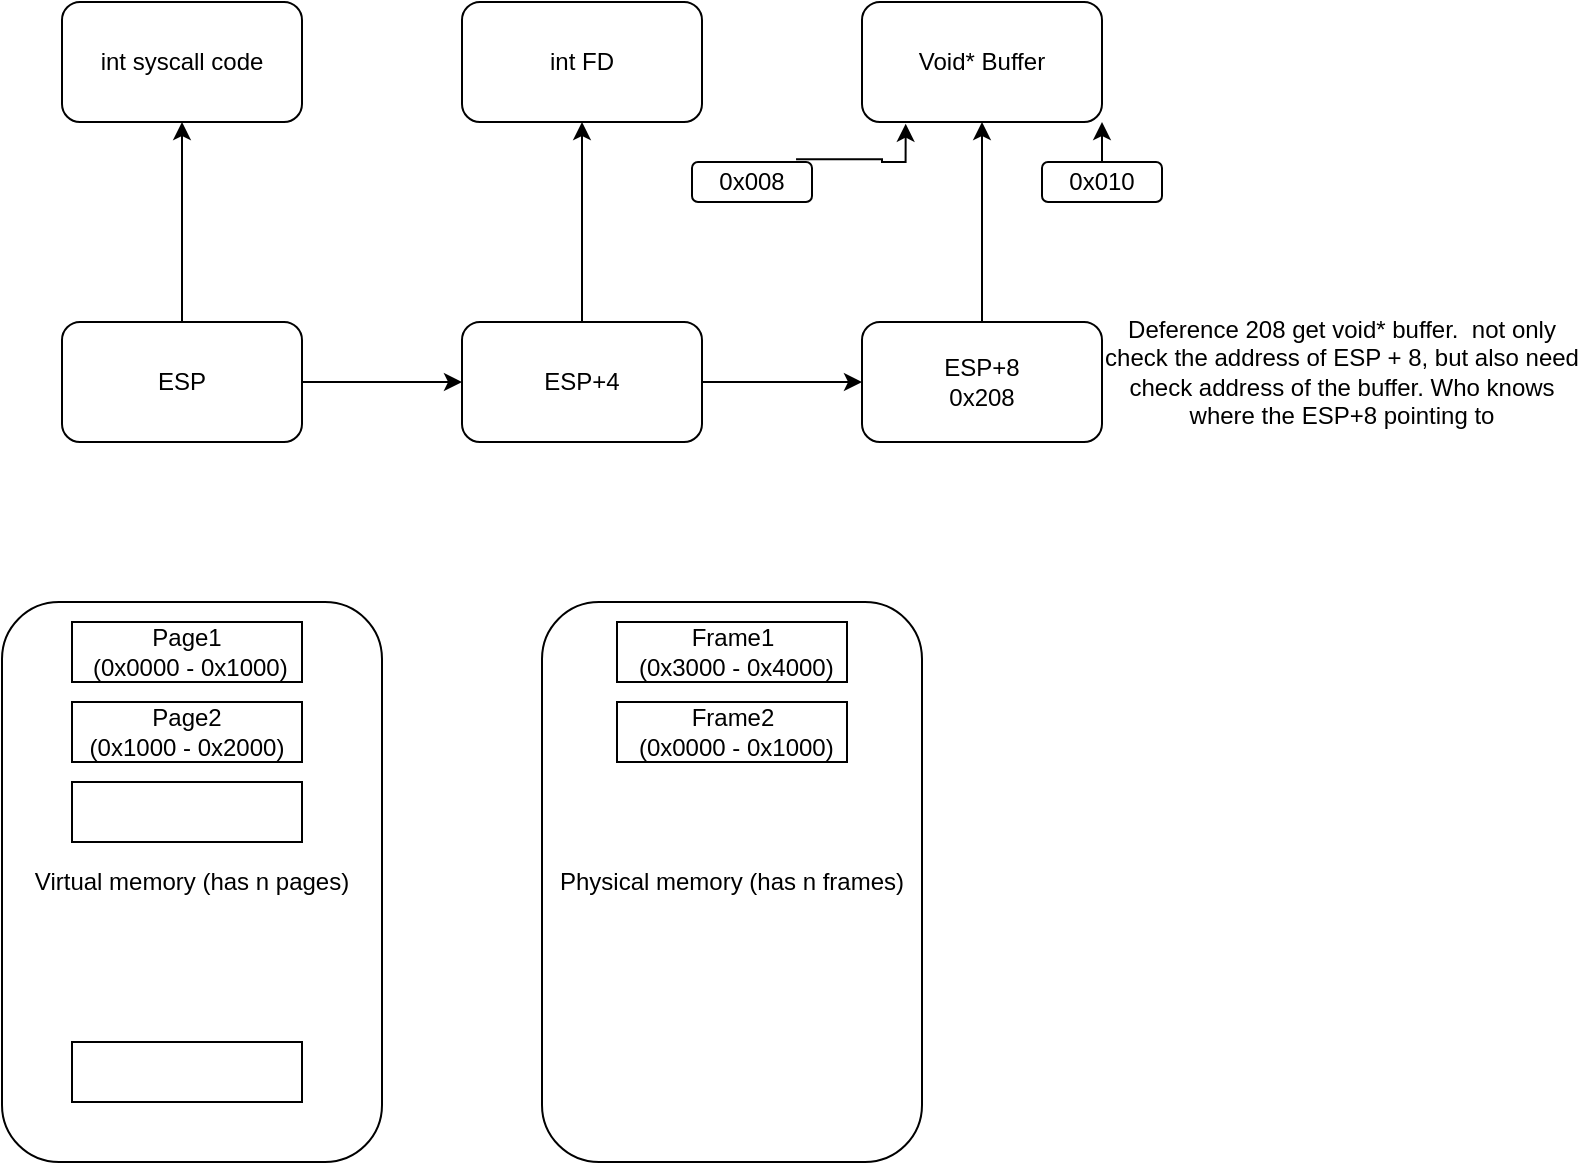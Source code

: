 <mxfile version="13.10.0" type="github">
  <diagram id="5jlkh1vB7oCjUuGCAA8b" name="Page-1">
    <mxGraphModel dx="813" dy="454" grid="1" gridSize="10" guides="1" tooltips="1" connect="1" arrows="1" fold="1" page="1" pageScale="1" pageWidth="850" pageHeight="1100" math="0" shadow="0">
      <root>
        <mxCell id="0" />
        <mxCell id="1" parent="0" />
        <mxCell id="0KiW9_K8kbpAwRVkYxgG-3" value="" style="edgeStyle=orthogonalEdgeStyle;rounded=0;orthogonalLoop=1;jettySize=auto;html=1;" edge="1" parent="1" source="0KiW9_K8kbpAwRVkYxgG-1" target="0KiW9_K8kbpAwRVkYxgG-2">
          <mxGeometry relative="1" as="geometry" />
        </mxCell>
        <mxCell id="0KiW9_K8kbpAwRVkYxgG-5" value="" style="edgeStyle=orthogonalEdgeStyle;rounded=0;orthogonalLoop=1;jettySize=auto;html=1;" edge="1" parent="1" source="0KiW9_K8kbpAwRVkYxgG-1" target="0KiW9_K8kbpAwRVkYxgG-4">
          <mxGeometry relative="1" as="geometry" />
        </mxCell>
        <mxCell id="0KiW9_K8kbpAwRVkYxgG-1" value="ESP" style="rounded=1;whiteSpace=wrap;html=1;" vertex="1" parent="1">
          <mxGeometry x="80" y="270" width="120" height="60" as="geometry" />
        </mxCell>
        <mxCell id="0KiW9_K8kbpAwRVkYxgG-2" value="int syscall code" style="whiteSpace=wrap;html=1;rounded=1;" vertex="1" parent="1">
          <mxGeometry x="80" y="110" width="120" height="60" as="geometry" />
        </mxCell>
        <mxCell id="0KiW9_K8kbpAwRVkYxgG-7" value="" style="edgeStyle=orthogonalEdgeStyle;rounded=0;orthogonalLoop=1;jettySize=auto;html=1;" edge="1" parent="1" source="0KiW9_K8kbpAwRVkYxgG-4" target="0KiW9_K8kbpAwRVkYxgG-6">
          <mxGeometry relative="1" as="geometry" />
        </mxCell>
        <mxCell id="0KiW9_K8kbpAwRVkYxgG-9" value="" style="edgeStyle=orthogonalEdgeStyle;rounded=0;orthogonalLoop=1;jettySize=auto;html=1;" edge="1" parent="1" source="0KiW9_K8kbpAwRVkYxgG-4" target="0KiW9_K8kbpAwRVkYxgG-8">
          <mxGeometry relative="1" as="geometry" />
        </mxCell>
        <mxCell id="0KiW9_K8kbpAwRVkYxgG-4" value="ESP+4" style="rounded=1;whiteSpace=wrap;html=1;" vertex="1" parent="1">
          <mxGeometry x="280" y="270" width="120" height="60" as="geometry" />
        </mxCell>
        <mxCell id="0KiW9_K8kbpAwRVkYxgG-11" value="" style="edgeStyle=orthogonalEdgeStyle;rounded=0;orthogonalLoop=1;jettySize=auto;html=1;" edge="1" parent="1" source="0KiW9_K8kbpAwRVkYxgG-6" target="0KiW9_K8kbpAwRVkYxgG-10">
          <mxGeometry relative="1" as="geometry" />
        </mxCell>
        <mxCell id="0KiW9_K8kbpAwRVkYxgG-6" value="ESP+8&lt;br&gt;0x208" style="whiteSpace=wrap;html=1;rounded=1;" vertex="1" parent="1">
          <mxGeometry x="480" y="270" width="120" height="60" as="geometry" />
        </mxCell>
        <mxCell id="0KiW9_K8kbpAwRVkYxgG-8" value="int FD" style="rounded=1;whiteSpace=wrap;html=1;" vertex="1" parent="1">
          <mxGeometry x="280" y="110" width="120" height="60" as="geometry" />
        </mxCell>
        <mxCell id="0KiW9_K8kbpAwRVkYxgG-12" value="" style="edgeStyle=orthogonalEdgeStyle;rounded=0;orthogonalLoop=1;jettySize=auto;html=1;exitX=0.867;exitY=-0.071;exitDx=0;exitDy=0;exitPerimeter=0;entryX=0.182;entryY=1.014;entryDx=0;entryDy=0;entryPerimeter=0;" edge="1" parent="1" source="0KiW9_K8kbpAwRVkYxgG-13" target="0KiW9_K8kbpAwRVkYxgG-10">
          <mxGeometry relative="1" as="geometry">
            <mxPoint x="440" y="210" as="targetPoint" />
            <Array as="points">
              <mxPoint x="490" y="189" />
              <mxPoint x="490" y="190" />
              <mxPoint x="502" y="190" />
            </Array>
          </mxGeometry>
        </mxCell>
        <mxCell id="0KiW9_K8kbpAwRVkYxgG-10" value="Void* Buffer&lt;br&gt;" style="whiteSpace=wrap;html=1;rounded=1;" vertex="1" parent="1">
          <mxGeometry x="480" y="110" width="120" height="60" as="geometry" />
        </mxCell>
        <mxCell id="0KiW9_K8kbpAwRVkYxgG-13" value="0x008" style="rounded=1;whiteSpace=wrap;html=1;" vertex="1" parent="1">
          <mxGeometry x="395" y="190" width="60" height="20" as="geometry" />
        </mxCell>
        <mxCell id="0KiW9_K8kbpAwRVkYxgG-16" value="" style="edgeStyle=orthogonalEdgeStyle;rounded=0;orthogonalLoop=1;jettySize=auto;html=1;" edge="1" parent="1" source="0KiW9_K8kbpAwRVkYxgG-14" target="0KiW9_K8kbpAwRVkYxgG-10">
          <mxGeometry relative="1" as="geometry">
            <Array as="points">
              <mxPoint x="600" y="170" />
            </Array>
          </mxGeometry>
        </mxCell>
        <mxCell id="0KiW9_K8kbpAwRVkYxgG-14" value="0x010" style="rounded=1;whiteSpace=wrap;html=1;" vertex="1" parent="1">
          <mxGeometry x="570" y="190" width="60" height="20" as="geometry" />
        </mxCell>
        <mxCell id="0KiW9_K8kbpAwRVkYxgG-17" value="Deference 208 get void* buffer.&amp;nbsp; not only check the address of ESP + 8, but also need check address of the buffer. Who knows where the ESP+8 pointing to" style="text;html=1;strokeColor=none;fillColor=none;align=center;verticalAlign=middle;whiteSpace=wrap;rounded=0;" vertex="1" parent="1">
          <mxGeometry x="600" y="270" width="240" height="50" as="geometry" />
        </mxCell>
        <mxCell id="0KiW9_K8kbpAwRVkYxgG-19" value="Virtual memory (has n pages)" style="rounded=1;whiteSpace=wrap;html=1;" vertex="1" parent="1">
          <mxGeometry x="50" y="410" width="190" height="280" as="geometry" />
        </mxCell>
        <mxCell id="0KiW9_K8kbpAwRVkYxgG-20" value="Page1&lt;br&gt;&amp;nbsp;(0x0000 - 0x1000)" style="rounded=0;whiteSpace=wrap;html=1;" vertex="1" parent="1">
          <mxGeometry x="85" y="420" width="115" height="30" as="geometry" />
        </mxCell>
        <mxCell id="0KiW9_K8kbpAwRVkYxgG-22" value="Page2&lt;br&gt;(0x1000 - 0x2000)" style="rounded=0;whiteSpace=wrap;html=1;" vertex="1" parent="1">
          <mxGeometry x="85" y="460" width="115" height="30" as="geometry" />
        </mxCell>
        <mxCell id="0KiW9_K8kbpAwRVkYxgG-23" value="" style="rounded=0;whiteSpace=wrap;html=1;" vertex="1" parent="1">
          <mxGeometry x="85" y="500" width="115" height="30" as="geometry" />
        </mxCell>
        <mxCell id="0KiW9_K8kbpAwRVkYxgG-24" value="" style="rounded=0;whiteSpace=wrap;html=1;" vertex="1" parent="1">
          <mxGeometry x="85" y="630" width="115" height="30" as="geometry" />
        </mxCell>
        <mxCell id="0KiW9_K8kbpAwRVkYxgG-27" value="Physical memory (has n frames)" style="rounded=1;whiteSpace=wrap;html=1;" vertex="1" parent="1">
          <mxGeometry x="320" y="410" width="190" height="280" as="geometry" />
        </mxCell>
        <mxCell id="0KiW9_K8kbpAwRVkYxgG-28" value="Frame1&lt;br&gt;&amp;nbsp;(0x3000 - 0x4000)" style="rounded=0;whiteSpace=wrap;html=1;" vertex="1" parent="1">
          <mxGeometry x="357.5" y="420" width="115" height="30" as="geometry" />
        </mxCell>
        <mxCell id="0KiW9_K8kbpAwRVkYxgG-29" value="Frame2&lt;br&gt;&amp;nbsp;(0x0000 - 0x1000)" style="rounded=0;whiteSpace=wrap;html=1;" vertex="1" parent="1">
          <mxGeometry x="357.5" y="460" width="115" height="30" as="geometry" />
        </mxCell>
      </root>
    </mxGraphModel>
  </diagram>
</mxfile>

